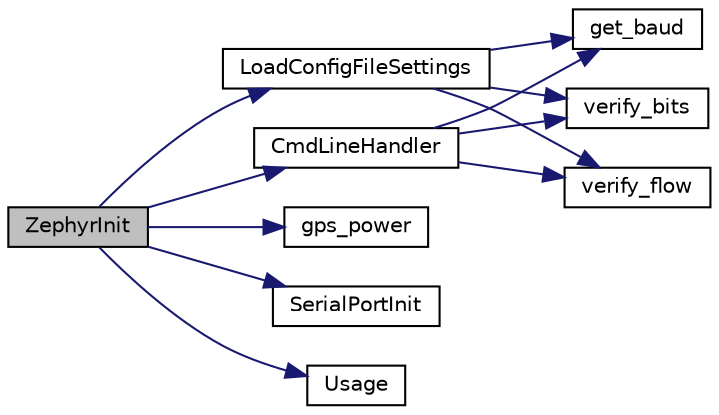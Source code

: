 digraph "ZephyrInit"
{
 // INTERACTIVE_SVG=YES
  edge [fontname="Helvetica",fontsize="10",labelfontname="Helvetica",labelfontsize="10"];
  node [fontname="Helvetica",fontsize="10",shape=record];
  rankdir="LR";
  Node239 [label="ZephyrInit",height=0.2,width=0.4,color="black", fillcolor="grey75", style="filled", fontcolor="black"];
  Node239 -> Node240 [color="midnightblue",fontsize="10",style="solid",fontname="Helvetica"];
  Node240 [label="CmdLineHandler",height=0.2,width=0.4,color="black", fillcolor="white", style="filled",URL="$zephyr_8c.html#a5dbf303fd2c465b1e724a247623fdbd2",tooltip="Parses command line arguments. "];
  Node240 -> Node241 [color="midnightblue",fontsize="10",style="solid",fontname="Helvetica"];
  Node241 [label="get_baud",height=0.2,width=0.4,color="black", fillcolor="white", style="filled",URL="$roc2_8c.html#af890f66e1e86cf2e43aafd221eddabbd"];
  Node240 -> Node242 [color="midnightblue",fontsize="10",style="solid",fontname="Helvetica"];
  Node242 [label="verify_bits",height=0.2,width=0.4,color="black", fillcolor="white", style="filled",URL="$roc2_8c.html#adab6d320323ece6f7627cb9bb04d0eb9"];
  Node240 -> Node243 [color="midnightblue",fontsize="10",style="solid",fontname="Helvetica"];
  Node243 [label="verify_flow",height=0.2,width=0.4,color="black", fillcolor="white", style="filled",URL="$roc2_8c.html#a10d59c21de300f9eae88f1b90ef845f2"];
  Node239 -> Node244 [color="midnightblue",fontsize="10",style="solid",fontname="Helvetica"];
  Node244 [label="gps_power",height=0.2,width=0.4,color="black", fillcolor="white", style="filled",URL="$zephyr_8c.html#a093f472d65a4478a2a23fa69ea593ef0"];
  Node239 -> Node245 [color="midnightblue",fontsize="10",style="solid",fontname="Helvetica"];
  Node245 [label="LoadConfigFileSettings",height=0.2,width=0.4,color="black", fillcolor="white", style="filled",URL="$zephyr_8c.html#a8ed0e63e6cf78544f92b023037e3e7b8",tooltip="Reads the program configuration file. "];
  Node245 -> Node241 [color="midnightblue",fontsize="10",style="solid",fontname="Helvetica"];
  Node245 -> Node242 [color="midnightblue",fontsize="10",style="solid",fontname="Helvetica"];
  Node245 -> Node243 [color="midnightblue",fontsize="10",style="solid",fontname="Helvetica"];
  Node239 -> Node246 [color="midnightblue",fontsize="10",style="solid",fontname="Helvetica"];
  Node246 [label="SerialPortInit",height=0.2,width=0.4,color="black", fillcolor="white", style="filled",URL="$zephyr_8c.html#a919ac26442368faff61c89f0f62fd58b"];
  Node239 -> Node247 [color="midnightblue",fontsize="10",style="solid",fontname="Helvetica"];
  Node247 [label="Usage",height=0.2,width=0.4,color="black", fillcolor="white", style="filled",URL="$zephyr_8c.html#a40185ea52d16cecaafae70740e90af29",tooltip="Prints the usage summary showing valid command line options. "];
}
